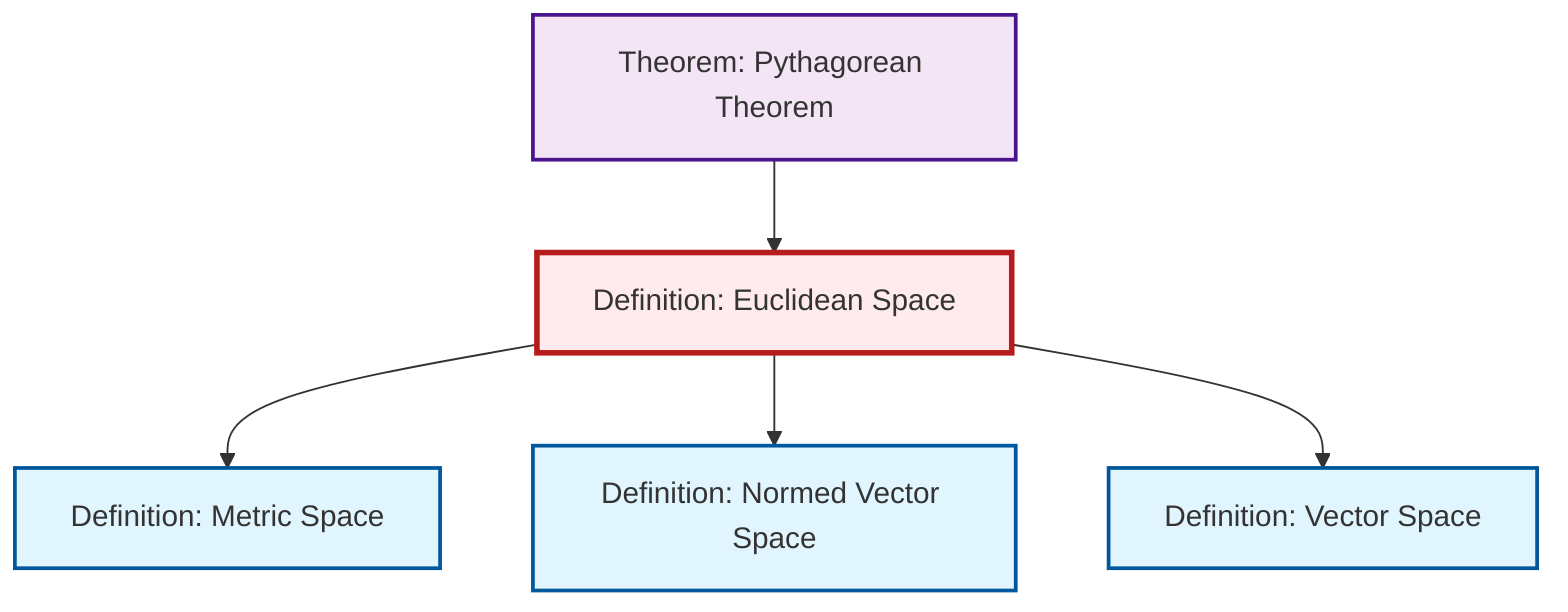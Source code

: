 graph TD
    classDef definition fill:#e1f5fe,stroke:#01579b,stroke-width:2px
    classDef theorem fill:#f3e5f5,stroke:#4a148c,stroke-width:2px
    classDef axiom fill:#fff3e0,stroke:#e65100,stroke-width:2px
    classDef example fill:#e8f5e9,stroke:#1b5e20,stroke-width:2px
    classDef current fill:#ffebee,stroke:#b71c1c,stroke-width:3px
    thm-pythagorean["Theorem: Pythagorean Theorem"]:::theorem
    def-euclidean-space["Definition: Euclidean Space"]:::definition
    def-vector-space["Definition: Vector Space"]:::definition
    def-metric-space["Definition: Metric Space"]:::definition
    def-normed-vector-space["Definition: Normed Vector Space"]:::definition
    thm-pythagorean --> def-euclidean-space
    def-euclidean-space --> def-metric-space
    def-euclidean-space --> def-normed-vector-space
    def-euclidean-space --> def-vector-space
    class def-euclidean-space current